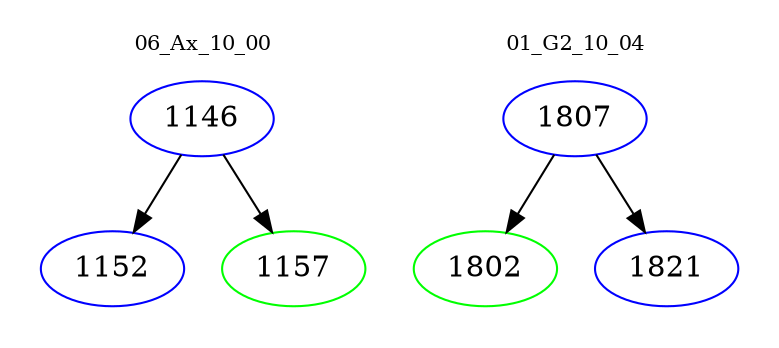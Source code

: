 digraph{
subgraph cluster_0 {
color = white
label = "06_Ax_10_00";
fontsize=10;
T0_1146 [label="1146", color="blue"]
T0_1146 -> T0_1152 [color="black"]
T0_1152 [label="1152", color="blue"]
T0_1146 -> T0_1157 [color="black"]
T0_1157 [label="1157", color="green"]
}
subgraph cluster_1 {
color = white
label = "01_G2_10_04";
fontsize=10;
T1_1807 [label="1807", color="blue"]
T1_1807 -> T1_1802 [color="black"]
T1_1802 [label="1802", color="green"]
T1_1807 -> T1_1821 [color="black"]
T1_1821 [label="1821", color="blue"]
}
}
